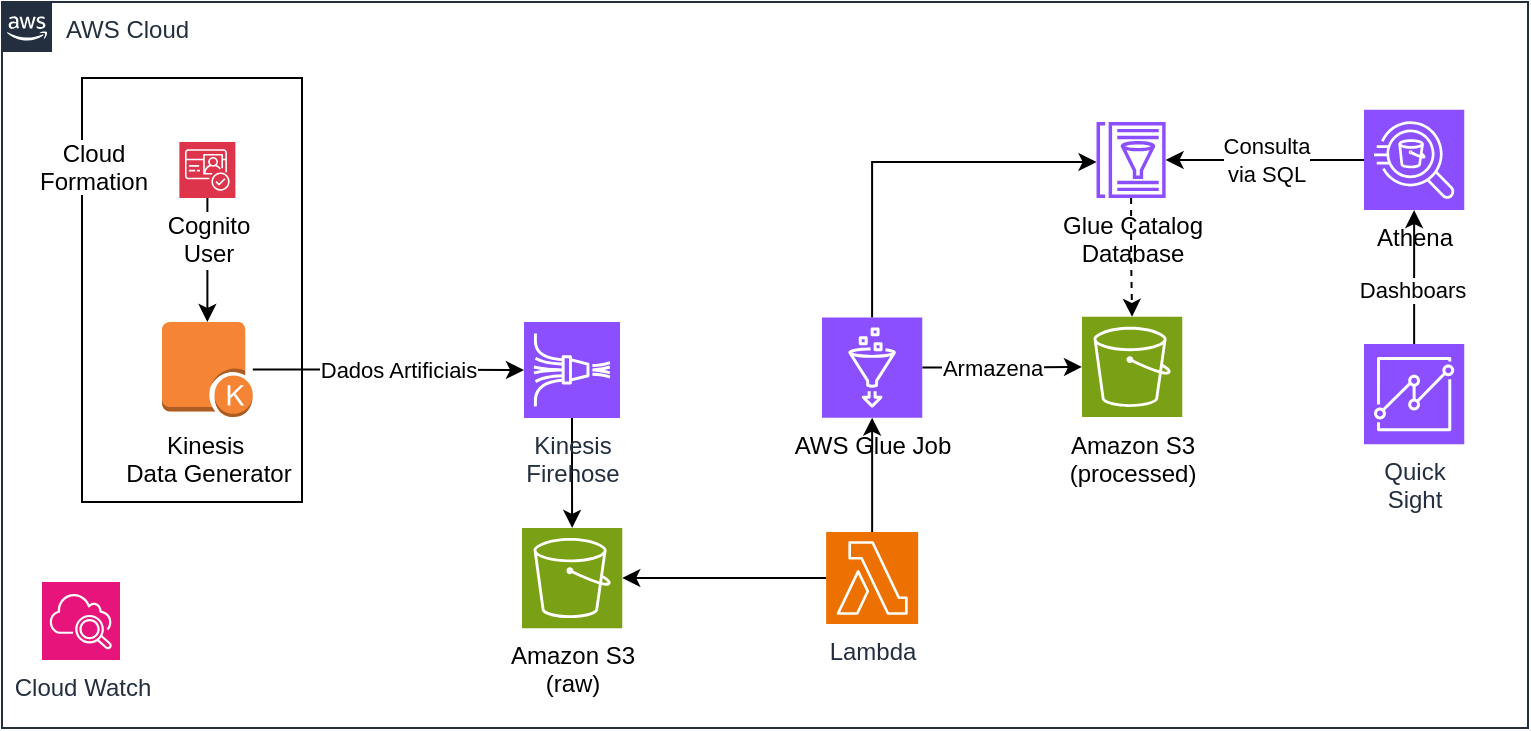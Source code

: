 <mxfile version="28.0.9">
  <diagram name="Page-1" id="krQprm13-YxPNkKEMA0_">
    <mxGraphModel dx="1665" dy="811" grid="1" gridSize="10" guides="1" tooltips="1" connect="1" arrows="1" fold="1" page="1" pageScale="1" pageWidth="827" pageHeight="1169" math="0" shadow="0">
      <root>
        <mxCell id="0" />
        <mxCell id="1" parent="0" />
        <mxCell id="e4FXfcteedhUWSGe1tuC-1" value="" style="rounded=0;whiteSpace=wrap;html=1;fillColor=none;" parent="1" vertex="1">
          <mxGeometry x="70" y="78" width="110" height="212" as="geometry" />
        </mxCell>
        <mxCell id="e4FXfcteedhUWSGe1tuC-2" style="edgeStyle=orthogonalEdgeStyle;rounded=0;orthogonalLoop=1;jettySize=auto;html=1;" parent="1" source="e4FXfcteedhUWSGe1tuC-4" target="e4FXfcteedhUWSGe1tuC-28" edge="1">
          <mxGeometry relative="1" as="geometry">
            <mxPoint x="291" y="222.5" as="targetPoint" />
          </mxGeometry>
        </mxCell>
        <mxCell id="e4FXfcteedhUWSGe1tuC-3" value="Dados Artificiais" style="edgeLabel;html=1;align=center;verticalAlign=middle;resizable=0;points=[];" parent="e4FXfcteedhUWSGe1tuC-2" connectable="0" vertex="1">
          <mxGeometry x="-0.178" y="1" relative="1" as="geometry">
            <mxPoint x="16" y="1" as="offset" />
          </mxGeometry>
        </mxCell>
        <mxCell id="e4FXfcteedhUWSGe1tuC-4" value="Kinesis&amp;nbsp;&lt;div&gt;Data Generator&lt;/div&gt;" style="outlineConnect=0;dashed=0;verticalLabelPosition=bottom;verticalAlign=top;align=center;html=1;shape=mxgraph.aws3.kinesis_enabled_app;fillColor=#F58534;gradientColor=none;aspect=fixed;" parent="1" vertex="1">
          <mxGeometry x="110" y="200" width="45.39" height="47.5" as="geometry" />
        </mxCell>
        <mxCell id="e4FXfcteedhUWSGe1tuC-5" style="edgeStyle=orthogonalEdgeStyle;rounded=0;orthogonalLoop=1;jettySize=auto;html=1;entryX=0.5;entryY=0;entryDx=0;entryDy=0;entryPerimeter=0;" parent="1" source="e4FXfcteedhUWSGe1tuC-6" target="e4FXfcteedhUWSGe1tuC-4" edge="1">
          <mxGeometry relative="1" as="geometry" />
        </mxCell>
        <mxCell id="e4FXfcteedhUWSGe1tuC-6" value="Cognito&lt;div&gt;User&lt;/div&gt;" style="sketch=0;points=[[0,0,0],[0.25,0,0],[0.5,0,0],[0.75,0,0],[1,0,0],[0,1,0],[0.25,1,0],[0.5,1,0],[0.75,1,0],[1,1,0],[0,0.25,0],[0,0.5,0],[0,0.75,0],[1,0.25,0],[1,0.5,0],[1,0.75,0]];outlineConnect=0;fontColor=#000000;fillColor=#DD344C;strokeColor=#ffffff;dashed=0;verticalLabelPosition=bottom;verticalAlign=top;align=center;html=1;fontSize=12;fontStyle=0;aspect=fixed;shape=mxgraph.aws4.resourceIcon;resIcon=mxgraph.aws4.cognito;labelBackgroundColor=default;" parent="1" vertex="1">
          <mxGeometry x="118.69" y="110" width="28" height="28" as="geometry" />
        </mxCell>
        <mxCell id="e4FXfcteedhUWSGe1tuC-7" value="AWS Cloud" style="points=[[0,0],[0.25,0],[0.5,0],[0.75,0],[1,0],[1,0.25],[1,0.5],[1,0.75],[1,1],[0.75,1],[0.5,1],[0.25,1],[0,1],[0,0.75],[0,0.5],[0,0.25]];outlineConnect=0;gradientColor=none;html=1;whiteSpace=wrap;fontSize=12;fontStyle=0;container=0;pointerEvents=0;collapsible=0;recursiveResize=0;shape=mxgraph.aws4.group;grIcon=mxgraph.aws4.group_aws_cloud_alt;strokeColor=#232F3E;fillColor=none;verticalAlign=top;align=left;spacingLeft=30;fontColor=#232F3E;dashed=0;" parent="1" vertex="1">
          <mxGeometry x="30" y="40" width="763" height="363" as="geometry" />
        </mxCell>
        <mxCell id="e4FXfcteedhUWSGe1tuC-8" style="edgeStyle=orthogonalEdgeStyle;rounded=0;orthogonalLoop=1;jettySize=auto;html=1;" parent="1" source="e4FXfcteedhUWSGe1tuC-25" target="e4FXfcteedhUWSGe1tuC-13" edge="1">
          <mxGeometry relative="1" as="geometry">
            <Array as="points">
              <mxPoint x="465" y="120" />
            </Array>
          </mxGeometry>
        </mxCell>
        <mxCell id="e4FXfcteedhUWSGe1tuC-9" value="Amazon S3&lt;div&gt;(processed)&lt;/div&gt;" style="sketch=0;points=[[0,0,0],[0.25,0,0],[0.5,0,0],[0.75,0,0],[1,0,0],[0,1,0],[0.25,1,0],[0.5,1,0],[0.75,1,0],[1,1,0],[0,0.25,0],[0,0.5,0],[0,0.75,0],[1,0.25,0],[1,0.5,0],[1,0.75,0]];outlineConnect=0;fontColor=#000000;fillColor=#7AA116;strokeColor=#ffffff;dashed=0;verticalLabelPosition=bottom;verticalAlign=top;align=center;html=1;fontSize=12;fontStyle=0;aspect=fixed;shape=mxgraph.aws4.resourceIcon;resIcon=mxgraph.aws4.s3;" parent="1" vertex="1">
          <mxGeometry x="570" y="197.38" width="50.13" height="50.13" as="geometry" />
        </mxCell>
        <mxCell id="e4FXfcteedhUWSGe1tuC-10" style="edgeStyle=orthogonalEdgeStyle;rounded=0;orthogonalLoop=1;jettySize=auto;html=1;entryX=0;entryY=0.5;entryDx=0;entryDy=0;entryPerimeter=0;" parent="1" source="e4FXfcteedhUWSGe1tuC-25" target="e4FXfcteedhUWSGe1tuC-9" edge="1">
          <mxGeometry relative="1" as="geometry" />
        </mxCell>
        <mxCell id="e4FXfcteedhUWSGe1tuC-11" value="Armazena" style="edgeLabel;html=1;align=center;verticalAlign=middle;resizable=0;points=[];" parent="e4FXfcteedhUWSGe1tuC-10" connectable="0" vertex="1">
          <mxGeometry x="-0.126" y="-1" relative="1" as="geometry">
            <mxPoint y="-1" as="offset" />
          </mxGeometry>
        </mxCell>
        <mxCell id="e4FXfcteedhUWSGe1tuC-12" style="edgeStyle=orthogonalEdgeStyle;rounded=0;orthogonalLoop=1;jettySize=auto;html=1;dashed=1;" parent="1" source="e4FXfcteedhUWSGe1tuC-13" target="e4FXfcteedhUWSGe1tuC-9" edge="1">
          <mxGeometry relative="1" as="geometry" />
        </mxCell>
        <mxCell id="e4FXfcteedhUWSGe1tuC-13" value="Glue Catalog&lt;div&gt;Database&lt;/div&gt;" style="sketch=0;outlineConnect=0;fontColor=#000000;gradientColor=none;fillColor=#8C4FFF;strokeColor=none;dashed=0;verticalLabelPosition=bottom;verticalAlign=top;align=center;html=1;fontSize=12;fontStyle=0;aspect=fixed;pointerEvents=1;shape=mxgraph.aws4.glue_data_catalog;" parent="1" vertex="1">
          <mxGeometry x="577" y="100" width="35.08" height="38" as="geometry" />
        </mxCell>
        <mxCell id="e4FXfcteedhUWSGe1tuC-14" style="edgeStyle=orthogonalEdgeStyle;rounded=0;orthogonalLoop=1;jettySize=auto;html=1;" parent="1" source="e4FXfcteedhUWSGe1tuC-16" target="e4FXfcteedhUWSGe1tuC-13" edge="1">
          <mxGeometry relative="1" as="geometry">
            <Array as="points">
              <mxPoint x="725" y="119" />
            </Array>
          </mxGeometry>
        </mxCell>
        <mxCell id="e4FXfcteedhUWSGe1tuC-15" value="Consulta&lt;div&gt;via SQL&lt;/div&gt;" style="edgeLabel;html=1;align=center;verticalAlign=middle;resizable=0;points=[];" parent="e4FXfcteedhUWSGe1tuC-14" connectable="0" vertex="1">
          <mxGeometry x="0.384" y="-2" relative="1" as="geometry">
            <mxPoint x="19" y="2" as="offset" />
          </mxGeometry>
        </mxCell>
        <mxCell id="e4FXfcteedhUWSGe1tuC-16" value="Athena" style="sketch=0;points=[[0,0,0],[0.25,0,0],[0.5,0,0],[0.75,0,0],[1,0,0],[0,1,0],[0.25,1,0],[0.5,1,0],[0.75,1,0],[1,1,0],[0,0.25,0],[0,0.5,0],[0,0.75,0],[1,0.25,0],[1,0.5,0],[1,0.75,0]];outlineConnect=0;fontColor=#000000;fillColor=#8C4FFF;strokeColor=#ffffff;dashed=0;verticalLabelPosition=bottom;verticalAlign=top;align=center;html=1;fontSize=12;fontStyle=0;aspect=fixed;shape=mxgraph.aws4.resourceIcon;resIcon=mxgraph.aws4.athena;" parent="1" vertex="1">
          <mxGeometry x="711" y="93.93" width="50.13" height="50.13" as="geometry" />
        </mxCell>
        <mxCell id="e4FXfcteedhUWSGe1tuC-17" value="Cloud&#xa;Formation" style="shape=image;verticalLabelPosition=bottom;labelBackgroundColor=default;verticalAlign=top;aspect=fixed;imageAspect=0;image=https://cloud-icons.onemodel.app/aws/Architecture-Service-Icons_01312023/Arch_Management-Governance/64/Arch_AWS-CloudFormation_64@5x.png;" parent="1" vertex="1">
          <mxGeometry x="61" y="72" width="30" height="30" as="geometry" />
        </mxCell>
        <mxCell id="e4FXfcteedhUWSGe1tuC-18" style="edgeStyle=orthogonalEdgeStyle;rounded=0;orthogonalLoop=1;jettySize=auto;html=1;" parent="1" source="e4FXfcteedhUWSGe1tuC-20" target="e4FXfcteedhUWSGe1tuC-16" edge="1">
          <mxGeometry relative="1" as="geometry" />
        </mxCell>
        <mxCell id="e4FXfcteedhUWSGe1tuC-19" value="Dashboars" style="edgeLabel;html=1;align=center;verticalAlign=middle;resizable=0;points=[];" parent="e4FXfcteedhUWSGe1tuC-18" connectable="0" vertex="1">
          <mxGeometry x="-0.193" y="1" relative="1" as="geometry">
            <mxPoint as="offset" />
          </mxGeometry>
        </mxCell>
        <mxCell id="e4FXfcteedhUWSGe1tuC-20" value="Quick&lt;div&gt;Sight&lt;/div&gt;" style="sketch=0;points=[[0,0,0],[0.25,0,0],[0.5,0,0],[0.75,0,0],[1,0,0],[0,1,0],[0.25,1,0],[0.5,1,0],[0.75,1,0],[1,1,0],[0,0.25,0],[0,0.5,0],[0,0.75,0],[1,0.25,0],[1,0.5,0],[1,0.75,0]];outlineConnect=0;fontColor=#232F3E;fillColor=#8C4FFF;strokeColor=#ffffff;dashed=0;verticalLabelPosition=bottom;verticalAlign=top;align=center;html=1;fontSize=12;fontStyle=0;aspect=fixed;shape=mxgraph.aws4.resourceIcon;resIcon=mxgraph.aws4.quicksight;" parent="1" vertex="1">
          <mxGeometry x="711" y="211" width="50.13" height="50.13" as="geometry" />
        </mxCell>
        <mxCell id="e4FXfcteedhUWSGe1tuC-21" value="Cloud Watch" style="sketch=0;points=[[0,0,0],[0.25,0,0],[0.5,0,0],[0.75,0,0],[1,0,0],[0,1,0],[0.25,1,0],[0.5,1,0],[0.75,1,0],[1,1,0],[0,0.25,0],[0,0.5,0],[0,0.75,0],[1,0.25,0],[1,0.5,0],[1,0.75,0]];points=[[0,0,0],[0.25,0,0],[0.5,0,0],[0.75,0,0],[1,0,0],[0,1,0],[0.25,1,0],[0.5,1,0],[0.75,1,0],[1,1,0],[0,0.25,0],[0,0.5,0],[0,0.75,0],[1,0.25,0],[1,0.5,0],[1,0.75,0]];outlineConnect=0;fontColor=#232F3E;fillColor=#E7157B;strokeColor=#ffffff;dashed=0;verticalLabelPosition=bottom;verticalAlign=top;align=center;html=1;fontSize=12;fontStyle=0;aspect=fixed;shape=mxgraph.aws4.resourceIcon;resIcon=mxgraph.aws4.cloudwatch_2;" parent="1" vertex="1">
          <mxGeometry x="50" y="330" width="39" height="39" as="geometry" />
        </mxCell>
        <mxCell id="e4FXfcteedhUWSGe1tuC-22" style="edgeStyle=orthogonalEdgeStyle;rounded=0;orthogonalLoop=1;jettySize=auto;html=1;" parent="1" source="e4FXfcteedhUWSGe1tuC-23" target="e4FXfcteedhUWSGe1tuC-26" edge="1">
          <mxGeometry relative="1" as="geometry" />
        </mxCell>
        <mxCell id="e4FXfcteedhUWSGe1tuC-23" value="Lambda&lt;div&gt;&lt;br&gt;&lt;/div&gt;" style="sketch=0;points=[[0,0,0],[0.25,0,0],[0.5,0,0],[0.75,0,0],[1,0,0],[0,1,0],[0.25,1,0],[0.5,1,0],[0.75,1,0],[1,1,0],[0,0.25,0],[0,0.5,0],[0,0.75,0],[1,0.25,0],[1,0.5,0],[1,0.75,0]];outlineConnect=0;fontColor=#232F3E;fillColor=#ED7100;strokeColor=#ffffff;dashed=0;verticalLabelPosition=bottom;verticalAlign=top;align=center;html=1;fontSize=12;fontStyle=0;aspect=fixed;shape=mxgraph.aws4.resourceIcon;resIcon=mxgraph.aws4.lambda;" parent="1" vertex="1">
          <mxGeometry x="442.07" y="305.01" width="46" height="46" as="geometry" />
        </mxCell>
        <mxCell id="e4FXfcteedhUWSGe1tuC-24" style="edgeStyle=orthogonalEdgeStyle;rounded=0;orthogonalLoop=1;jettySize=auto;html=1;" parent="1" source="e4FXfcteedhUWSGe1tuC-28" target="e4FXfcteedhUWSGe1tuC-26" edge="1">
          <mxGeometry relative="1" as="geometry">
            <mxPoint x="316.065" y="247.51" as="sourcePoint" />
          </mxGeometry>
        </mxCell>
        <mxCell id="e4FXfcteedhUWSGe1tuC-25" value="AWS Glue Job" style="sketch=0;points=[[0,0,0],[0.25,0,0],[0.5,0,0],[0.75,0,0],[1,0,0],[0,1,0],[0.25,1,0],[0.5,1,0],[0.75,1,0],[1,1,0],[0,0.25,0],[0,0.5,0],[0,0.75,0],[1,0.25,0],[1,0.5,0],[1,0.75,0]];outlineConnect=0;fontColor=#000000;fillColor=#8C4FFF;strokeColor=#ffffff;dashed=0;verticalLabelPosition=bottom;verticalAlign=top;align=center;html=1;fontSize=12;fontStyle=0;aspect=fixed;shape=mxgraph.aws4.resourceIcon;resIcon=mxgraph.aws4.glue;labelBackgroundColor=default;" parent="1" vertex="1">
          <mxGeometry x="440" y="197.69" width="50.13" height="50.13" as="geometry" />
        </mxCell>
        <mxCell id="e4FXfcteedhUWSGe1tuC-26" value="Amazon S3&lt;div&gt;(raw)&lt;/div&gt;" style="sketch=0;points=[[0,0,0],[0.25,0,0],[0.5,0,0],[0.75,0,0],[1,0,0],[0,1,0],[0.25,1,0],[0.5,1,0],[0.75,1,0],[1,1,0],[0,0.25,0],[0,0.5,0],[0,0.75,0],[1,0.25,0],[1,0.5,0],[1,0.75,0]];outlineConnect=0;fontColor=#000000;fillColor=#7AA116;strokeColor=#ffffff;dashed=0;verticalLabelPosition=bottom;verticalAlign=top;align=center;html=1;fontSize=12;fontStyle=0;aspect=fixed;shape=mxgraph.aws4.resourceIcon;resIcon=mxgraph.aws4.s3;" parent="1" vertex="1">
          <mxGeometry x="290" y="302.94" width="50.13" height="50.13" as="geometry" />
        </mxCell>
        <mxCell id="e4FXfcteedhUWSGe1tuC-27" style="edgeStyle=orthogonalEdgeStyle;rounded=0;orthogonalLoop=1;jettySize=auto;html=1;entryX=0.5;entryY=1;entryDx=0;entryDy=0;entryPerimeter=0;" parent="1" source="e4FXfcteedhUWSGe1tuC-23" target="e4FXfcteedhUWSGe1tuC-25" edge="1">
          <mxGeometry relative="1" as="geometry" />
        </mxCell>
        <mxCell id="e4FXfcteedhUWSGe1tuC-28" value="Kinesis&lt;div&gt;Firehose&lt;/div&gt;" style="sketch=0;points=[[0,0,0],[0.25,0,0],[0.5,0,0],[0.75,0,0],[1,0,0],[0,1,0],[0.25,1,0],[0.5,1,0],[0.75,1,0],[1,1,0],[0,0.25,0],[0,0.5,0],[0,0.75,0],[1,0.25,0],[1,0.5,0],[1,0.75,0]];outlineConnect=0;fontColor=#232F3E;fillColor=#8C4FFF;strokeColor=#ffffff;dashed=0;verticalLabelPosition=bottom;verticalAlign=top;align=center;html=1;fontSize=12;fontStyle=0;aspect=fixed;shape=mxgraph.aws4.resourceIcon;resIcon=mxgraph.aws4.kinesis_data_firehose;" parent="1" vertex="1">
          <mxGeometry x="291" y="200" width="48" height="48" as="geometry" />
        </mxCell>
      </root>
    </mxGraphModel>
  </diagram>
</mxfile>
